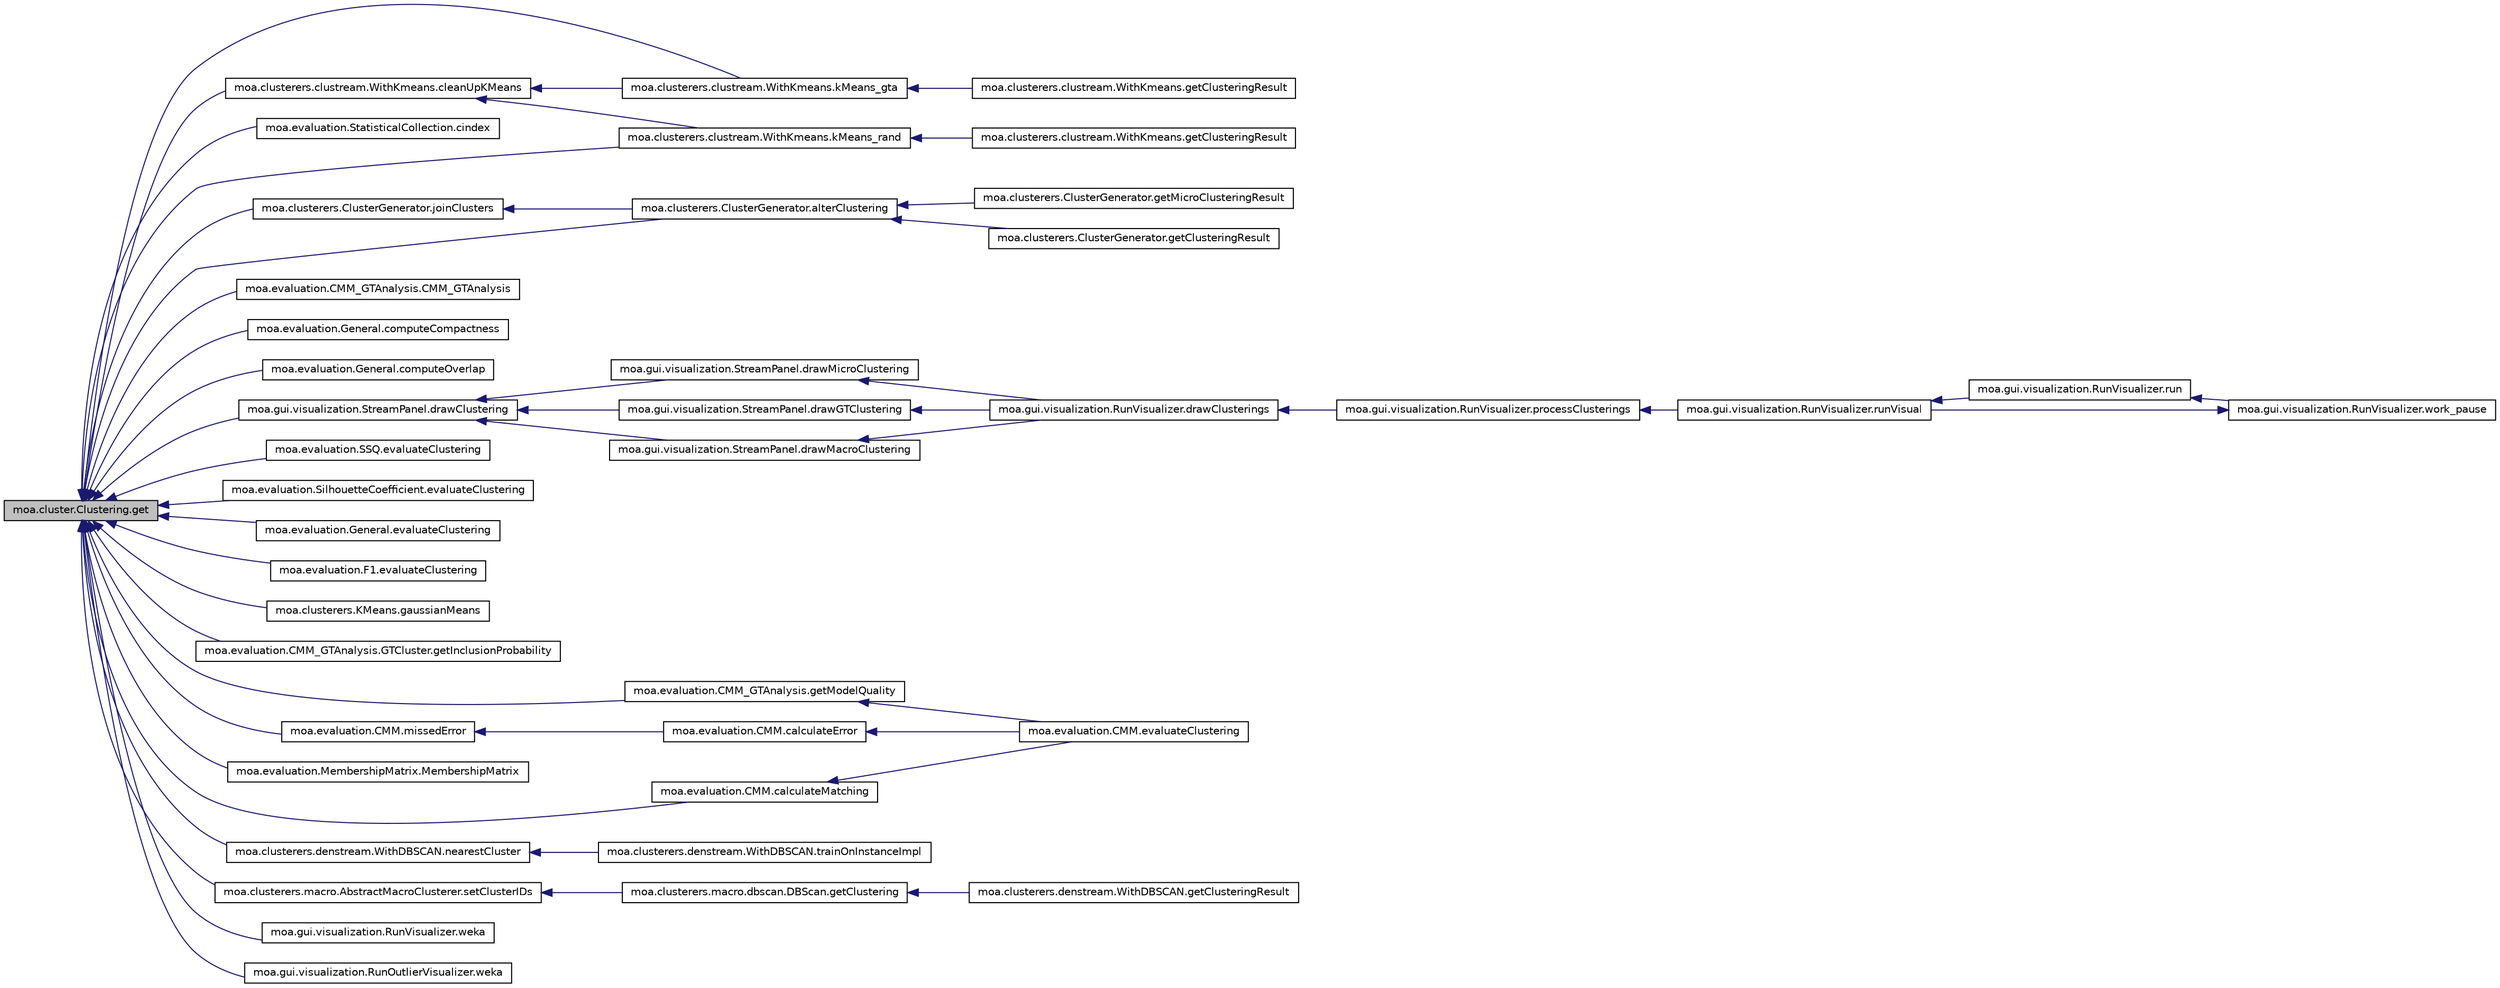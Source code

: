 digraph G
{
  edge [fontname="Helvetica",fontsize="10",labelfontname="Helvetica",labelfontsize="10"];
  node [fontname="Helvetica",fontsize="10",shape=record];
  rankdir=LR;
  Node1 [label="moa.cluster.Clustering.get",height=0.2,width=0.4,color="black", fillcolor="grey75", style="filled" fontcolor="black"];
  Node1 -> Node2 [dir=back,color="midnightblue",fontsize="10",style="solid",fontname="Helvetica"];
  Node2 [label="moa.clusterers.ClusterGenerator.alterClustering",height=0.2,width=0.4,color="black", fillcolor="white", style="filled",URL="$classmoa_1_1clusterers_1_1ClusterGenerator.html#aa9e29bb8b41ae1620314b893bededd7f"];
  Node2 -> Node3 [dir=back,color="midnightblue",fontsize="10",style="solid",fontname="Helvetica"];
  Node3 [label="moa.clusterers.ClusterGenerator.getClusteringResult",height=0.2,width=0.4,color="black", fillcolor="white", style="filled",URL="$classmoa_1_1clusterers_1_1ClusterGenerator.html#aca80606f629d508694df3d0fb0d79baf"];
  Node2 -> Node4 [dir=back,color="midnightblue",fontsize="10",style="solid",fontname="Helvetica"];
  Node4 [label="moa.clusterers.ClusterGenerator.getMicroClusteringResult",height=0.2,width=0.4,color="black", fillcolor="white", style="filled",URL="$classmoa_1_1clusterers_1_1ClusterGenerator.html#a6215d938b499e2a77d23d9b2d311cb23"];
  Node1 -> Node5 [dir=back,color="midnightblue",fontsize="10",style="solid",fontname="Helvetica"];
  Node5 [label="moa.evaluation.CMM.calculateMatching",height=0.2,width=0.4,color="black", fillcolor="white", style="filled",URL="$classmoa_1_1evaluation_1_1CMM.html#aba1a33c0add6c87676c79092269a78f0",tooltip="calculates the CMM specific matching between found clusters and ground truth clusters..."];
  Node5 -> Node6 [dir=back,color="midnightblue",fontsize="10",style="solid",fontname="Helvetica"];
  Node6 [label="moa.evaluation.CMM.evaluateClustering",height=0.2,width=0.4,color="black", fillcolor="white", style="filled",URL="$classmoa_1_1evaluation_1_1CMM.html#a10e5730f04b5d05fa6eedfbeb6a737a2"];
  Node1 -> Node7 [dir=back,color="midnightblue",fontsize="10",style="solid",fontname="Helvetica"];
  Node7 [label="moa.evaluation.StatisticalCollection.cindex",height=0.2,width=0.4,color="black", fillcolor="white", style="filled",URL="$classmoa_1_1evaluation_1_1StatisticalCollection.html#afa9235527b2ebfc7ab92938e800fa8e9"];
  Node1 -> Node8 [dir=back,color="midnightblue",fontsize="10",style="solid",fontname="Helvetica"];
  Node8 [label="moa.clusterers.clustream.WithKmeans.cleanUpKMeans",height=0.2,width=0.4,color="black", fillcolor="white", style="filled",URL="$classmoa_1_1clusterers_1_1clustream_1_1WithKmeans.html#ad0c24fc2d4b745e6b8ec3f519d33010b",tooltip="Rearrange the k-means result into a set of CFClusters, cleaning up the redundancies..."];
  Node8 -> Node9 [dir=back,color="midnightblue",fontsize="10",style="solid",fontname="Helvetica"];
  Node9 [label="moa.clusterers.clustream.WithKmeans.kMeans_gta",height=0.2,width=0.4,color="black", fillcolor="white", style="filled",URL="$classmoa_1_1clusterers_1_1clustream_1_1WithKmeans.html#a12cb15e2a4ce6db526147722bb1cfb78",tooltip="k-means of (micro)clusters, with ground-truth-aided initialization."];
  Node9 -> Node10 [dir=back,color="midnightblue",fontsize="10",style="solid",fontname="Helvetica"];
  Node10 [label="moa.clusterers.clustream.WithKmeans.getClusteringResult",height=0.2,width=0.4,color="black", fillcolor="white", style="filled",URL="$classmoa_1_1clusterers_1_1clustream_1_1WithKmeans.html#a9f60a00439545c5cac6e226cb7d8c709"];
  Node8 -> Node11 [dir=back,color="midnightblue",fontsize="10",style="solid",fontname="Helvetica"];
  Node11 [label="moa.clusterers.clustream.WithKmeans.kMeans_rand",height=0.2,width=0.4,color="black", fillcolor="white", style="filled",URL="$classmoa_1_1clusterers_1_1clustream_1_1WithKmeans.html#a29a98db6fec71d1e7e5c588ec5be1c17",tooltip="k-means of (micro)clusters, with randomized initialization."];
  Node11 -> Node12 [dir=back,color="midnightblue",fontsize="10",style="solid",fontname="Helvetica"];
  Node12 [label="moa.clusterers.clustream.WithKmeans.getClusteringResult",height=0.2,width=0.4,color="black", fillcolor="white", style="filled",URL="$classmoa_1_1clusterers_1_1clustream_1_1WithKmeans.html#a6b85e3feac2288ac5f74e9c03a0b70fa"];
  Node1 -> Node13 [dir=back,color="midnightblue",fontsize="10",style="solid",fontname="Helvetica"];
  Node13 [label="moa.evaluation.CMM_GTAnalysis.CMM_GTAnalysis",height=0.2,width=0.4,color="black", fillcolor="white", style="filled",URL="$classmoa_1_1evaluation_1_1CMM__GTAnalysis.html#af80b5acd2a6d1578a4d3bb13d3e65140"];
  Node1 -> Node14 [dir=back,color="midnightblue",fontsize="10",style="solid",fontname="Helvetica"];
  Node14 [label="moa.evaluation.General.computeCompactness",height=0.2,width=0.4,color="black", fillcolor="white", style="filled",URL="$classmoa_1_1evaluation_1_1General.html#a0a628e69798c6c3ad2e9bdd47ef7ef00"];
  Node1 -> Node15 [dir=back,color="midnightblue",fontsize="10",style="solid",fontname="Helvetica"];
  Node15 [label="moa.evaluation.General.computeOverlap",height=0.2,width=0.4,color="black", fillcolor="white", style="filled",URL="$classmoa_1_1evaluation_1_1General.html#a75456d4a9b8b035cc9d5757e47c8d100"];
  Node1 -> Node16 [dir=back,color="midnightblue",fontsize="10",style="solid",fontname="Helvetica"];
  Node16 [label="moa.gui.visualization.StreamPanel.drawClustering",height=0.2,width=0.4,color="black", fillcolor="white", style="filled",URL="$classmoa_1_1gui_1_1visualization_1_1StreamPanel.html#a168d88c5c0dc4fda9a2495e643bf7207"];
  Node16 -> Node17 [dir=back,color="midnightblue",fontsize="10",style="solid",fontname="Helvetica"];
  Node17 [label="moa.gui.visualization.StreamPanel.drawGTClustering",height=0.2,width=0.4,color="black", fillcolor="white", style="filled",URL="$classmoa_1_1gui_1_1visualization_1_1StreamPanel.html#a8988185291e95b038cc3e2e12e837889"];
  Node17 -> Node18 [dir=back,color="midnightblue",fontsize="10",style="solid",fontname="Helvetica"];
  Node18 [label="moa.gui.visualization.RunVisualizer.drawClusterings",height=0.2,width=0.4,color="black", fillcolor="white", style="filled",URL="$classmoa_1_1gui_1_1visualization_1_1RunVisualizer.html#a1a86658d48e37c8f62929b39a2982ce2"];
  Node18 -> Node19 [dir=back,color="midnightblue",fontsize="10",style="solid",fontname="Helvetica"];
  Node19 [label="moa.gui.visualization.RunVisualizer.processClusterings",height=0.2,width=0.4,color="black", fillcolor="white", style="filled",URL="$classmoa_1_1gui_1_1visualization_1_1RunVisualizer.html#ace13c1243d94edf61592e1d37dd14bd0"];
  Node19 -> Node20 [dir=back,color="midnightblue",fontsize="10",style="solid",fontname="Helvetica"];
  Node20 [label="moa.gui.visualization.RunVisualizer.runVisual",height=0.2,width=0.4,color="black", fillcolor="white", style="filled",URL="$classmoa_1_1gui_1_1visualization_1_1RunVisualizer.html#af40a82de4ae8183b09175d6e7f392203"];
  Node20 -> Node21 [dir=back,color="midnightblue",fontsize="10",style="solid",fontname="Helvetica"];
  Node21 [label="moa.gui.visualization.RunVisualizer.run",height=0.2,width=0.4,color="black", fillcolor="white", style="filled",URL="$classmoa_1_1gui_1_1visualization_1_1RunVisualizer.html#a499a0fbd6f3ec8c5625af2dd15072839"];
  Node21 -> Node22 [dir=back,color="midnightblue",fontsize="10",style="solid",fontname="Helvetica"];
  Node22 [label="moa.gui.visualization.RunVisualizer.work_pause",height=0.2,width=0.4,color="black", fillcolor="white", style="filled",URL="$classmoa_1_1gui_1_1visualization_1_1RunVisualizer.html#ac7da17ff513eaf15f3f2fa147160c580"];
  Node22 -> Node20 [dir=back,color="midnightblue",fontsize="10",style="solid",fontname="Helvetica"];
  Node16 -> Node23 [dir=back,color="midnightblue",fontsize="10",style="solid",fontname="Helvetica"];
  Node23 [label="moa.gui.visualization.StreamPanel.drawMacroClustering",height=0.2,width=0.4,color="black", fillcolor="white", style="filled",URL="$classmoa_1_1gui_1_1visualization_1_1StreamPanel.html#a10683b9b452d85b6b4fdd3802d664e1b"];
  Node23 -> Node18 [dir=back,color="midnightblue",fontsize="10",style="solid",fontname="Helvetica"];
  Node16 -> Node24 [dir=back,color="midnightblue",fontsize="10",style="solid",fontname="Helvetica"];
  Node24 [label="moa.gui.visualization.StreamPanel.drawMicroClustering",height=0.2,width=0.4,color="black", fillcolor="white", style="filled",URL="$classmoa_1_1gui_1_1visualization_1_1StreamPanel.html#af7da024f8470f4258f9a150013fa8253"];
  Node24 -> Node18 [dir=back,color="midnightblue",fontsize="10",style="solid",fontname="Helvetica"];
  Node1 -> Node25 [dir=back,color="midnightblue",fontsize="10",style="solid",fontname="Helvetica"];
  Node25 [label="moa.evaluation.SSQ.evaluateClustering",height=0.2,width=0.4,color="black", fillcolor="white", style="filled",URL="$classmoa_1_1evaluation_1_1SSQ.html#afc826ee826e9be0a31034443634d7591"];
  Node1 -> Node26 [dir=back,color="midnightblue",fontsize="10",style="solid",fontname="Helvetica"];
  Node26 [label="moa.evaluation.SilhouetteCoefficient.evaluateClustering",height=0.2,width=0.4,color="black", fillcolor="white", style="filled",URL="$classmoa_1_1evaluation_1_1SilhouetteCoefficient.html#a41a22a42e22f587d300e87b1b0ce0566"];
  Node1 -> Node27 [dir=back,color="midnightblue",fontsize="10",style="solid",fontname="Helvetica"];
  Node27 [label="moa.evaluation.General.evaluateClustering",height=0.2,width=0.4,color="black", fillcolor="white", style="filled",URL="$classmoa_1_1evaluation_1_1General.html#a9d9bc3bbdf04a5cb3020e25aa44d4163"];
  Node1 -> Node28 [dir=back,color="midnightblue",fontsize="10",style="solid",fontname="Helvetica"];
  Node28 [label="moa.evaluation.F1.evaluateClustering",height=0.2,width=0.4,color="black", fillcolor="white", style="filled",URL="$classmoa_1_1evaluation_1_1F1.html#ab84150340e995d9426c20d87f9bcc7f2"];
  Node1 -> Node29 [dir=back,color="midnightblue",fontsize="10",style="solid",fontname="Helvetica"];
  Node29 [label="moa.clusterers.KMeans.gaussianMeans",height=0.2,width=0.4,color="black", fillcolor="white", style="filled",URL="$classmoa_1_1clusterers_1_1KMeans.html#aed43b4f69d4d94f727982d4b62da0144"];
  Node1 -> Node30 [dir=back,color="midnightblue",fontsize="10",style="solid",fontname="Helvetica"];
  Node30 [label="moa.evaluation.CMM_GTAnalysis.GTCluster.getInclusionProbability",height=0.2,width=0.4,color="black", fillcolor="white", style="filled",URL="$classmoa_1_1evaluation_1_1CMM__GTAnalysis_1_1GTCluster.html#a1eb12645d8c7f4694ac9071b1eb34f80",tooltip="Calculate the probability of the point being covered through the cluster."];
  Node1 -> Node31 [dir=back,color="midnightblue",fontsize="10",style="solid",fontname="Helvetica"];
  Node31 [label="moa.evaluation.CMM_GTAnalysis.getModelQuality",height=0.2,width=0.4,color="black", fillcolor="white", style="filled",URL="$classmoa_1_1evaluation_1_1CMM__GTAnalysis.html#ac62e2f616277de082896f6b0708451b9",tooltip="Calculates the relative number of errors being caused by the underlying cluster model..."];
  Node31 -> Node6 [dir=back,color="midnightblue",fontsize="10",style="solid",fontname="Helvetica"];
  Node1 -> Node32 [dir=back,color="midnightblue",fontsize="10",style="solid",fontname="Helvetica"];
  Node32 [label="moa.clusterers.ClusterGenerator.joinClusters",height=0.2,width=0.4,color="black", fillcolor="white", style="filled",URL="$classmoa_1_1clusterers_1_1ClusterGenerator.html#a74d130a881ec2dc43141587b0fb71e40"];
  Node32 -> Node2 [dir=back,color="midnightblue",fontsize="10",style="solid",fontname="Helvetica"];
  Node1 -> Node9 [dir=back,color="midnightblue",fontsize="10",style="solid",fontname="Helvetica"];
  Node1 -> Node11 [dir=back,color="midnightblue",fontsize="10",style="solid",fontname="Helvetica"];
  Node1 -> Node33 [dir=back,color="midnightblue",fontsize="10",style="solid",fontname="Helvetica"];
  Node33 [label="moa.evaluation.MembershipMatrix.MembershipMatrix",height=0.2,width=0.4,color="black", fillcolor="white", style="filled",URL="$classmoa_1_1evaluation_1_1MembershipMatrix.html#ad4900410c2f451c9941d1cd6a5460078"];
  Node1 -> Node34 [dir=back,color="midnightblue",fontsize="10",style="solid",fontname="Helvetica"];
  Node34 [label="moa.evaluation.CMM.missedError",height=0.2,width=0.4,color="black", fillcolor="white", style="filled",URL="$classmoa_1_1evaluation_1_1CMM.html#a5950816b66854f8eced0d83ea1d558ad"];
  Node34 -> Node35 [dir=back,color="midnightblue",fontsize="10",style="solid",fontname="Helvetica"];
  Node35 [label="moa.evaluation.CMM.calculateError",height=0.2,width=0.4,color="black", fillcolor="white", style="filled",URL="$classmoa_1_1evaluation_1_1CMM.html#a62a625febc2e6b48e955a6e9b75ec410",tooltip="Calculate the actual error values."];
  Node35 -> Node6 [dir=back,color="midnightblue",fontsize="10",style="solid",fontname="Helvetica"];
  Node1 -> Node36 [dir=back,color="midnightblue",fontsize="10",style="solid",fontname="Helvetica"];
  Node36 [label="moa.clusterers.denstream.WithDBSCAN.nearestCluster",height=0.2,width=0.4,color="black", fillcolor="white", style="filled",URL="$classmoa_1_1clusterers_1_1denstream_1_1WithDBSCAN.html#afd0b169ab173c5b2880d16a9b124b994"];
  Node36 -> Node37 [dir=back,color="midnightblue",fontsize="10",style="solid",fontname="Helvetica"];
  Node37 [label="moa.clusterers.denstream.WithDBSCAN.trainOnInstanceImpl",height=0.2,width=0.4,color="black", fillcolor="white", style="filled",URL="$classmoa_1_1clusterers_1_1denstream_1_1WithDBSCAN.html#a7fffb637cae34111bae7491eebfc9943"];
  Node1 -> Node38 [dir=back,color="midnightblue",fontsize="10",style="solid",fontname="Helvetica"];
  Node38 [label="moa.clusterers.macro.AbstractMacroClusterer.setClusterIDs",height=0.2,width=0.4,color="black", fillcolor="white", style="filled",URL="$classmoa_1_1clusterers_1_1macro_1_1AbstractMacroClusterer.html#ad71644e9f6be76c1f4525ecca2f04938"];
  Node38 -> Node39 [dir=back,color="midnightblue",fontsize="10",style="solid",fontname="Helvetica"];
  Node39 [label="moa.clusterers.macro.dbscan.DBScan.getClustering",height=0.2,width=0.4,color="black", fillcolor="white", style="filled",URL="$classmoa_1_1clusterers_1_1macro_1_1dbscan_1_1DBScan.html#afc1d9bb37a240d1c8feb84c771c04bf8"];
  Node39 -> Node40 [dir=back,color="midnightblue",fontsize="10",style="solid",fontname="Helvetica"];
  Node40 [label="moa.clusterers.denstream.WithDBSCAN.getClusteringResult",height=0.2,width=0.4,color="black", fillcolor="white", style="filled",URL="$classmoa_1_1clusterers_1_1denstream_1_1WithDBSCAN.html#aa20703dd9e1103106ed8cba31323dd1b"];
  Node1 -> Node41 [dir=back,color="midnightblue",fontsize="10",style="solid",fontname="Helvetica"];
  Node41 [label="moa.gui.visualization.RunVisualizer.weka",height=0.2,width=0.4,color="black", fillcolor="white", style="filled",URL="$classmoa_1_1gui_1_1visualization_1_1RunVisualizer.html#a0cd94dd97b5e086fbaa048982f495aa5"];
  Node1 -> Node42 [dir=back,color="midnightblue",fontsize="10",style="solid",fontname="Helvetica"];
  Node42 [label="moa.gui.visualization.RunOutlierVisualizer.weka",height=0.2,width=0.4,color="black", fillcolor="white", style="filled",URL="$classmoa_1_1gui_1_1visualization_1_1RunOutlierVisualizer.html#ae573c2780bf16143f1d6734830f632fe"];
}
